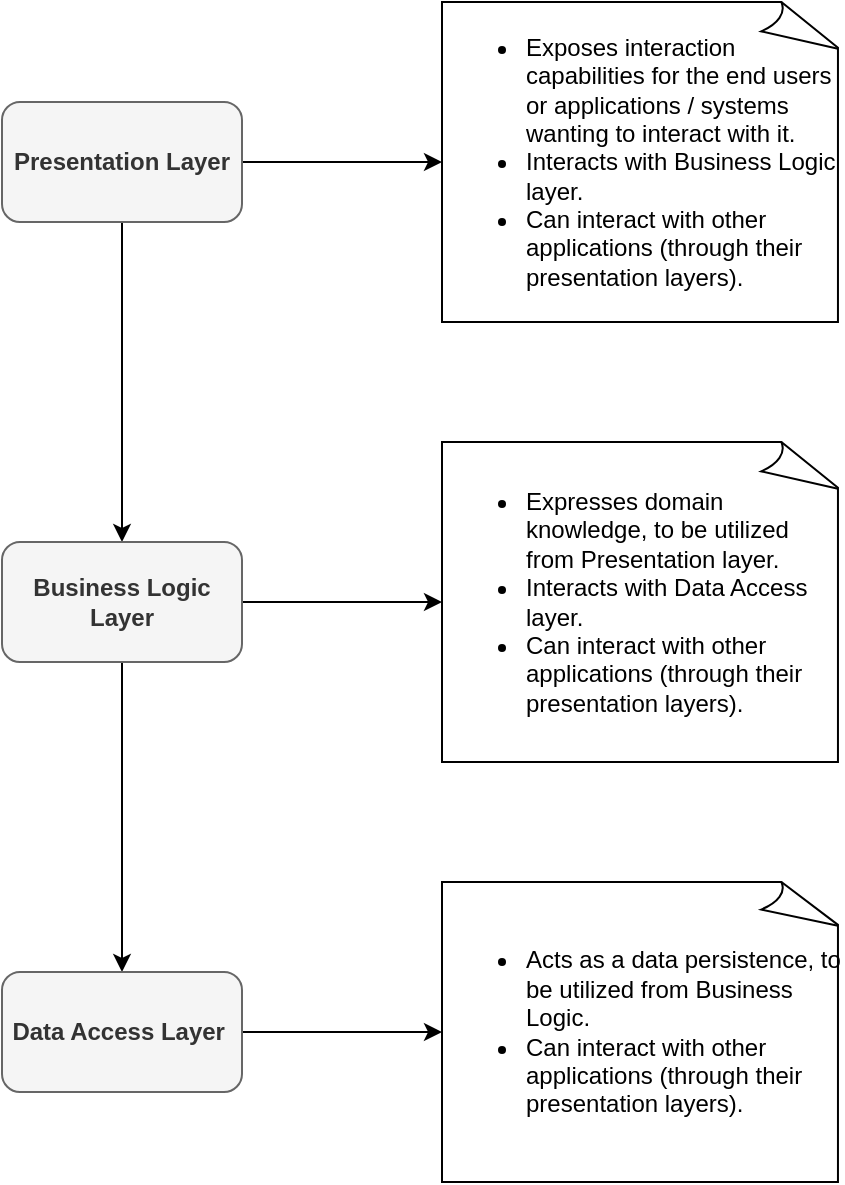 <mxfile version="18.0.1" type="device"><diagram id="WwB5XciZzAmqFJ46oRbe" name="第 1 页"><mxGraphModel dx="821" dy="764" grid="0" gridSize="10" guides="1" tooltips="1" connect="1" arrows="1" fold="1" page="0" pageScale="1" pageWidth="1169" pageHeight="827" math="0" shadow="0"><root><mxCell id="0"/><mxCell id="1" parent="0"/><mxCell id="AiRZ7iG_A9pMvYXFF88X-3" value="" style="edgeStyle=orthogonalEdgeStyle;rounded=0;orthogonalLoop=1;jettySize=auto;html=1;fontFamily=Helvetica;fontSize=12;fontColor=default;" edge="1" parent="1" source="AiRZ7iG_A9pMvYXFF88X-1" target="AiRZ7iG_A9pMvYXFF88X-2"><mxGeometry relative="1" as="geometry"/></mxCell><mxCell id="AiRZ7iG_A9pMvYXFF88X-7" value="" style="edgeStyle=orthogonalEdgeStyle;rounded=0;orthogonalLoop=1;jettySize=auto;html=1;fontFamily=Helvetica;fontSize=12;fontColor=default;entryX=0;entryY=0.5;entryDx=0;entryDy=0;entryPerimeter=0;" edge="1" parent="1" source="AiRZ7iG_A9pMvYXFF88X-1" target="AiRZ7iG_A9pMvYXFF88X-8"><mxGeometry relative="1" as="geometry"><mxPoint x="670" y="220" as="targetPoint"/></mxGeometry></mxCell><mxCell id="AiRZ7iG_A9pMvYXFF88X-1" value="&lt;b&gt;Presentation Layer&lt;/b&gt;" style="rounded=1;whiteSpace=wrap;html=1;fillColor=#f5f5f5;fontColor=#333333;strokeColor=#666666;" vertex="1" parent="1"><mxGeometry x="470" y="190" width="120" height="60" as="geometry"/></mxCell><mxCell id="AiRZ7iG_A9pMvYXFF88X-5" value="" style="edgeStyle=orthogonalEdgeStyle;rounded=0;orthogonalLoop=1;jettySize=auto;html=1;fontFamily=Helvetica;fontSize=12;fontColor=default;" edge="1" parent="1" source="AiRZ7iG_A9pMvYXFF88X-2" target="AiRZ7iG_A9pMvYXFF88X-4"><mxGeometry relative="1" as="geometry"/></mxCell><mxCell id="AiRZ7iG_A9pMvYXFF88X-11" value="" style="edgeStyle=orthogonalEdgeStyle;rounded=0;orthogonalLoop=1;jettySize=auto;html=1;fontFamily=Helvetica;fontSize=12;fontColor=default;" edge="1" parent="1" source="AiRZ7iG_A9pMvYXFF88X-2" target="AiRZ7iG_A9pMvYXFF88X-9"><mxGeometry relative="1" as="geometry"/></mxCell><mxCell id="AiRZ7iG_A9pMvYXFF88X-2" value="&lt;b&gt;Business Logic Layer&lt;/b&gt;" style="whiteSpace=wrap;html=1;rounded=1;fillColor=#f5f5f5;fontColor=#333333;strokeColor=#666666;" vertex="1" parent="1"><mxGeometry x="470" y="410" width="120" height="60" as="geometry"/></mxCell><mxCell id="AiRZ7iG_A9pMvYXFF88X-12" value="" style="edgeStyle=orthogonalEdgeStyle;rounded=0;orthogonalLoop=1;jettySize=auto;html=1;fontFamily=Helvetica;fontSize=12;fontColor=default;" edge="1" parent="1" source="AiRZ7iG_A9pMvYXFF88X-4" target="AiRZ7iG_A9pMvYXFF88X-10"><mxGeometry relative="1" as="geometry"/></mxCell><mxCell id="AiRZ7iG_A9pMvYXFF88X-4" value="&lt;b&gt;Data Access Layer&amp;nbsp;&lt;/b&gt;" style="whiteSpace=wrap;html=1;rounded=1;fillColor=#f5f5f5;fontColor=#333333;strokeColor=#666666;" vertex="1" parent="1"><mxGeometry x="470" y="625" width="120" height="60" as="geometry"/></mxCell><mxCell id="AiRZ7iG_A9pMvYXFF88X-8" value="&lt;ul&gt;&lt;li&gt;&lt;span style=&quot;background-color: initial;&quot;&gt;Exposes interaction capabilities for the end users or applications / systems wanting to interact with it.&lt;/span&gt;&lt;/li&gt;&lt;li&gt;&lt;span style=&quot;background-color: initial;&quot;&gt;Interacts with Business Logic layer.&lt;/span&gt;&lt;/li&gt;&lt;li&gt;&lt;span style=&quot;background-color: initial;&quot;&gt;Can interact with other applications (through their presentation layers).&lt;/span&gt;&lt;/li&gt;&lt;/ul&gt;" style="whiteSpace=wrap;html=1;shape=mxgraph.basic.document;rounded=1;fontFamily=Helvetica;fontSize=12;fontColor=default;strokeColor=default;fillColor=default;align=left;" vertex="1" parent="1"><mxGeometry x="690" y="140" width="200" height="160" as="geometry"/></mxCell><mxCell id="AiRZ7iG_A9pMvYXFF88X-9" value="&lt;ul&gt;&lt;li&gt;&lt;span style=&quot;background-color: initial;&quot;&gt;Expresses domain knowledge, to be utilized from Presentation layer.&lt;/span&gt;&lt;br&gt;&lt;/li&gt;&lt;li&gt;Interacts with Data Access layer.&lt;/li&gt;&lt;li&gt;Can interact with other applications (through their presentation layers).&lt;/li&gt;&lt;/ul&gt;" style="whiteSpace=wrap;html=1;shape=mxgraph.basic.document;rounded=1;fontFamily=Helvetica;fontSize=12;fontColor=default;strokeColor=default;fillColor=default;align=left;" vertex="1" parent="1"><mxGeometry x="690" y="360" width="200" height="160" as="geometry"/></mxCell><mxCell id="AiRZ7iG_A9pMvYXFF88X-10" value="&lt;ul&gt;&lt;li&gt;&lt;span style=&quot;background-color: initial;&quot;&gt;Acts as a data persistence, to be utilized from Business Logic.&lt;/span&gt;&lt;br&gt;&lt;/li&gt;&lt;li&gt;Can interact with other applications (through their presentation layers).&lt;/li&gt;&lt;/ul&gt;" style="whiteSpace=wrap;html=1;shape=mxgraph.basic.document;rounded=1;fontFamily=Helvetica;fontSize=12;fontColor=default;strokeColor=default;fillColor=default;align=left;" vertex="1" parent="1"><mxGeometry x="690" y="580" width="200" height="150" as="geometry"/></mxCell></root></mxGraphModel></diagram></mxfile>